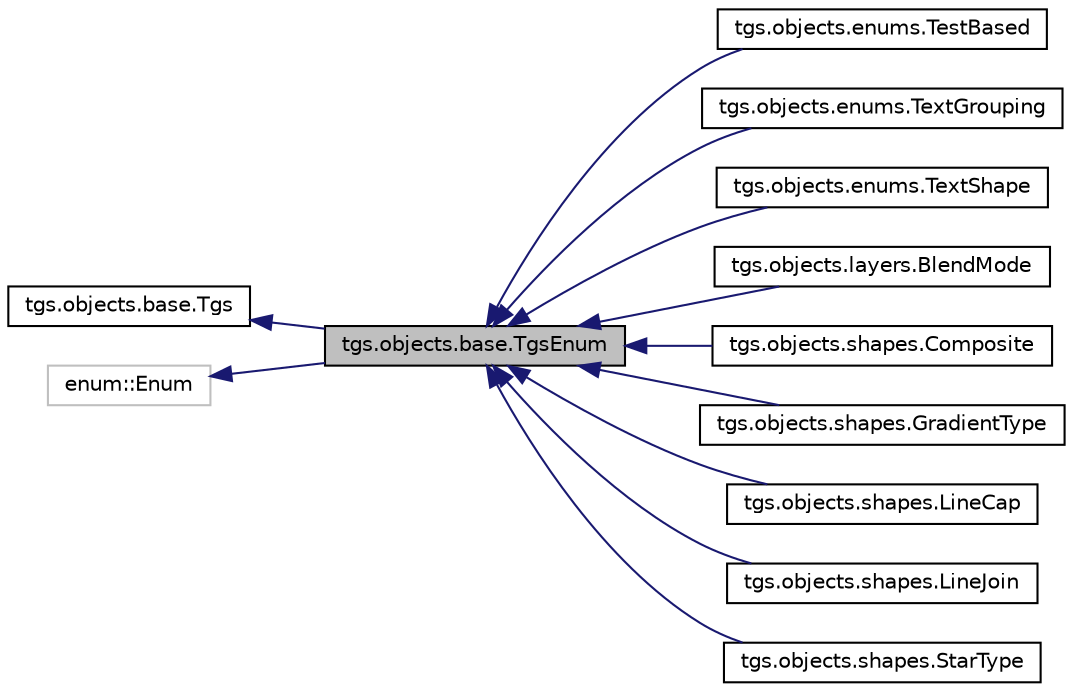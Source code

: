 digraph "tgs.objects.base.TgsEnum"
{
  edge [fontname="Helvetica",fontsize="10",labelfontname="Helvetica",labelfontsize="10"];
  node [fontname="Helvetica",fontsize="10",shape=record];
  rankdir="LR";
  Node0 [label="tgs.objects.base.TgsEnum",height=0.2,width=0.4,color="black", fillcolor="grey75", style="filled", fontcolor="black"];
  Node1 -> Node0 [dir="back",color="midnightblue",fontsize="10",style="solid",fontname="Helvetica"];
  Node1 [label="tgs.objects.base.Tgs",height=0.2,width=0.4,color="black", fillcolor="white", style="filled",URL="$classtgs_1_1objects_1_1base_1_1Tgs.html"];
  Node2 -> Node0 [dir="back",color="midnightblue",fontsize="10",style="solid",fontname="Helvetica"];
  Node2 [label="enum::Enum",height=0.2,width=0.4,color="grey75", fillcolor="white", style="filled"];
  Node0 -> Node3 [dir="back",color="midnightblue",fontsize="10",style="solid",fontname="Helvetica"];
  Node3 [label="tgs.objects.enums.TestBased",height=0.2,width=0.4,color="black", fillcolor="white", style="filled",URL="$classtgs_1_1objects_1_1enums_1_1TestBased.html"];
  Node0 -> Node4 [dir="back",color="midnightblue",fontsize="10",style="solid",fontname="Helvetica"];
  Node4 [label="tgs.objects.enums.TextGrouping",height=0.2,width=0.4,color="black", fillcolor="white", style="filled",URL="$classtgs_1_1objects_1_1enums_1_1TextGrouping.html"];
  Node0 -> Node5 [dir="back",color="midnightblue",fontsize="10",style="solid",fontname="Helvetica"];
  Node5 [label="tgs.objects.enums.TextShape",height=0.2,width=0.4,color="black", fillcolor="white", style="filled",URL="$classtgs_1_1objects_1_1enums_1_1TextShape.html"];
  Node0 -> Node6 [dir="back",color="midnightblue",fontsize="10",style="solid",fontname="Helvetica"];
  Node6 [label="tgs.objects.layers.BlendMode",height=0.2,width=0.4,color="black", fillcolor="white", style="filled",URL="$classtgs_1_1objects_1_1layers_1_1BlendMode.html"];
  Node0 -> Node7 [dir="back",color="midnightblue",fontsize="10",style="solid",fontname="Helvetica"];
  Node7 [label="tgs.objects.shapes.Composite",height=0.2,width=0.4,color="black", fillcolor="white", style="filled",URL="$classtgs_1_1objects_1_1shapes_1_1Composite.html"];
  Node0 -> Node8 [dir="back",color="midnightblue",fontsize="10",style="solid",fontname="Helvetica"];
  Node8 [label="tgs.objects.shapes.GradientType",height=0.2,width=0.4,color="black", fillcolor="white", style="filled",URL="$classtgs_1_1objects_1_1shapes_1_1GradientType.html"];
  Node0 -> Node9 [dir="back",color="midnightblue",fontsize="10",style="solid",fontname="Helvetica"];
  Node9 [label="tgs.objects.shapes.LineCap",height=0.2,width=0.4,color="black", fillcolor="white", style="filled",URL="$classtgs_1_1objects_1_1shapes_1_1LineCap.html"];
  Node0 -> Node10 [dir="back",color="midnightblue",fontsize="10",style="solid",fontname="Helvetica"];
  Node10 [label="tgs.objects.shapes.LineJoin",height=0.2,width=0.4,color="black", fillcolor="white", style="filled",URL="$classtgs_1_1objects_1_1shapes_1_1LineJoin.html"];
  Node0 -> Node11 [dir="back",color="midnightblue",fontsize="10",style="solid",fontname="Helvetica"];
  Node11 [label="tgs.objects.shapes.StarType",height=0.2,width=0.4,color="black", fillcolor="white", style="filled",URL="$classtgs_1_1objects_1_1shapes_1_1StarType.html"];
}
